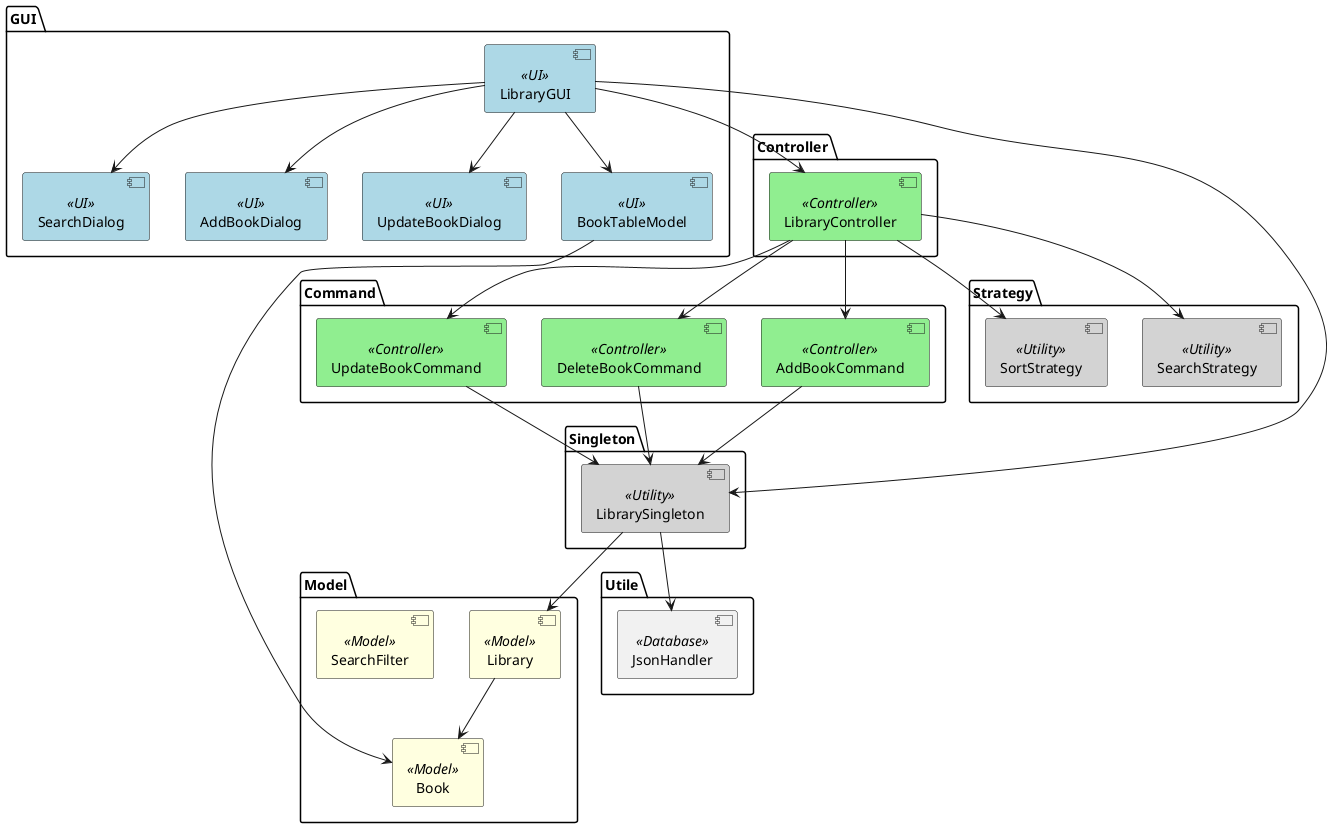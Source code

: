 @startuml Library Component Diagram
'https://plantuml.com/component-diagram

skinparam component {
  BackgroundColor<<UI>> LightBlue
  BackgroundColor<<Controller>> LightGreen
  BackgroundColor<<Model>> LightYellow
  BackgroundColor<<Utility>> LightGray
}

package "GUI" {
  [LibraryGUI]<<UI>>
  [SearchDialog]<<UI>>
  [AddBookDialog]<<UI>>
  [UpdateBookDialog]<<UI>>
  [BookTableModel]<<UI>>
}

package "Controller" {
  [LibraryController] <<Controller>>
}

package "Singleton" {
  [LibrarySingleton] <<Singleton>>
}

package "Model" {
  [Library]<<Model>>
  [Book]<<Model>>
  [SearchFilter]<<Model>>


}

package "Command" {
  [AddBookCommand]<<Controller>>
  [DeleteBookCommand]<<Controller>>
  [UpdateBookCommand]<<Controller>>
}

package "Strategy" {
  [SearchStrategy]<<Utility>>
  [SortStrategy]<<Utility>>
}

package "Singleton" {
  [LibrarySingleton]<<Utility>>
}

package "Utile" {
  [JsonHandler]<<Database>>
}

' Relazioni

LibraryGUI --> LibraryController

LibraryGUI --> AddBookDialog
LibraryGUI --> UpdateBookDialog
LibraryGUI --> SearchDialog
LibraryGUI --> BookTableModel
LibraryGUI --> LibrarySingleton

LibrarySingleton --> JsonHandler
LibrarySingleton --> Library
Library --> Book

AddBookCommand --> LibrarySingleton
DeleteBookCommand --> LibrarySingleton
UpdateBookCommand --> LibrarySingleton

LibraryController --> AddBookCommand
LibraryController --> DeleteBookCommand
LibraryController --> UpdateBookCommand

LibraryController --> SearchStrategy
LibraryController --> SortStrategy

BookTableModel --> Book

@enduml
